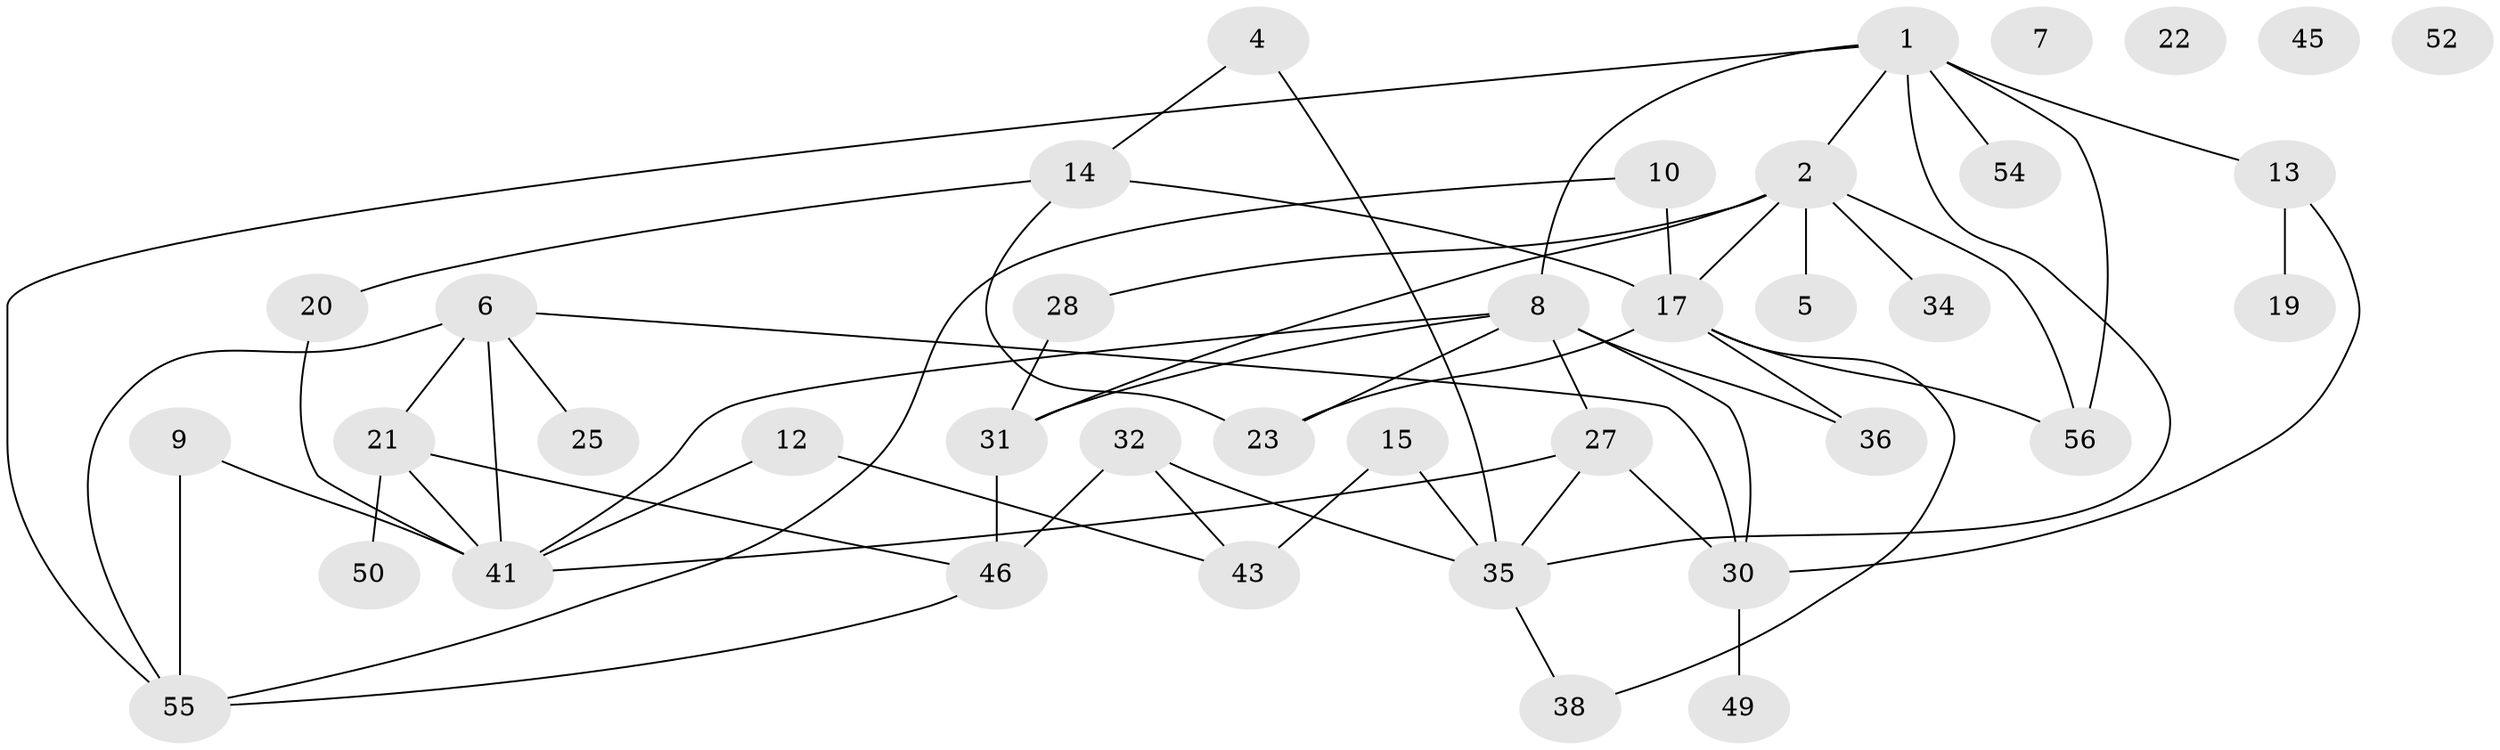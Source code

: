 // Generated by graph-tools (version 1.1) at 2025/23/03/03/25 07:23:26]
// undirected, 39 vertices, 58 edges
graph export_dot {
graph [start="1"]
  node [color=gray90,style=filled];
  1 [super="+3"];
  2 [super="+37"];
  4;
  5;
  6 [super="+11"];
  7;
  8 [super="+26"];
  9;
  10;
  12 [super="+24"];
  13;
  14 [super="+29"];
  15 [super="+16"];
  17 [super="+18"];
  19 [super="+53"];
  20;
  21 [super="+40"];
  22;
  23;
  25;
  27 [super="+33"];
  28;
  30 [super="+39"];
  31;
  32 [super="+44"];
  34;
  35 [super="+42"];
  36;
  38 [super="+48"];
  41 [super="+57"];
  43 [super="+47"];
  45;
  46 [super="+51"];
  49;
  50;
  52;
  54;
  55;
  56;
  1 -- 35;
  1 -- 54;
  1 -- 2;
  1 -- 55;
  1 -- 56;
  1 -- 13;
  1 -- 8;
  2 -- 5;
  2 -- 17;
  2 -- 31;
  2 -- 56 [weight=2];
  2 -- 28;
  2 -- 34;
  4 -- 14;
  4 -- 35;
  6 -- 25;
  6 -- 30;
  6 -- 55;
  6 -- 21;
  6 -- 41;
  8 -- 23;
  8 -- 27;
  8 -- 36;
  8 -- 30;
  8 -- 31;
  8 -- 41;
  9 -- 55;
  9 -- 41;
  10 -- 17;
  10 -- 55;
  12 -- 41;
  12 -- 43;
  13 -- 19;
  13 -- 30;
  14 -- 23;
  14 -- 17;
  14 -- 20;
  15 -- 35 [weight=2];
  15 -- 43 [weight=2];
  17 -- 23;
  17 -- 38;
  17 -- 56;
  17 -- 36;
  20 -- 41;
  21 -- 41;
  21 -- 50;
  21 -- 46;
  27 -- 35;
  27 -- 30;
  27 -- 41;
  28 -- 31;
  30 -- 49;
  31 -- 46;
  32 -- 35;
  32 -- 46;
  32 -- 43;
  35 -- 38;
  46 -- 55;
}
